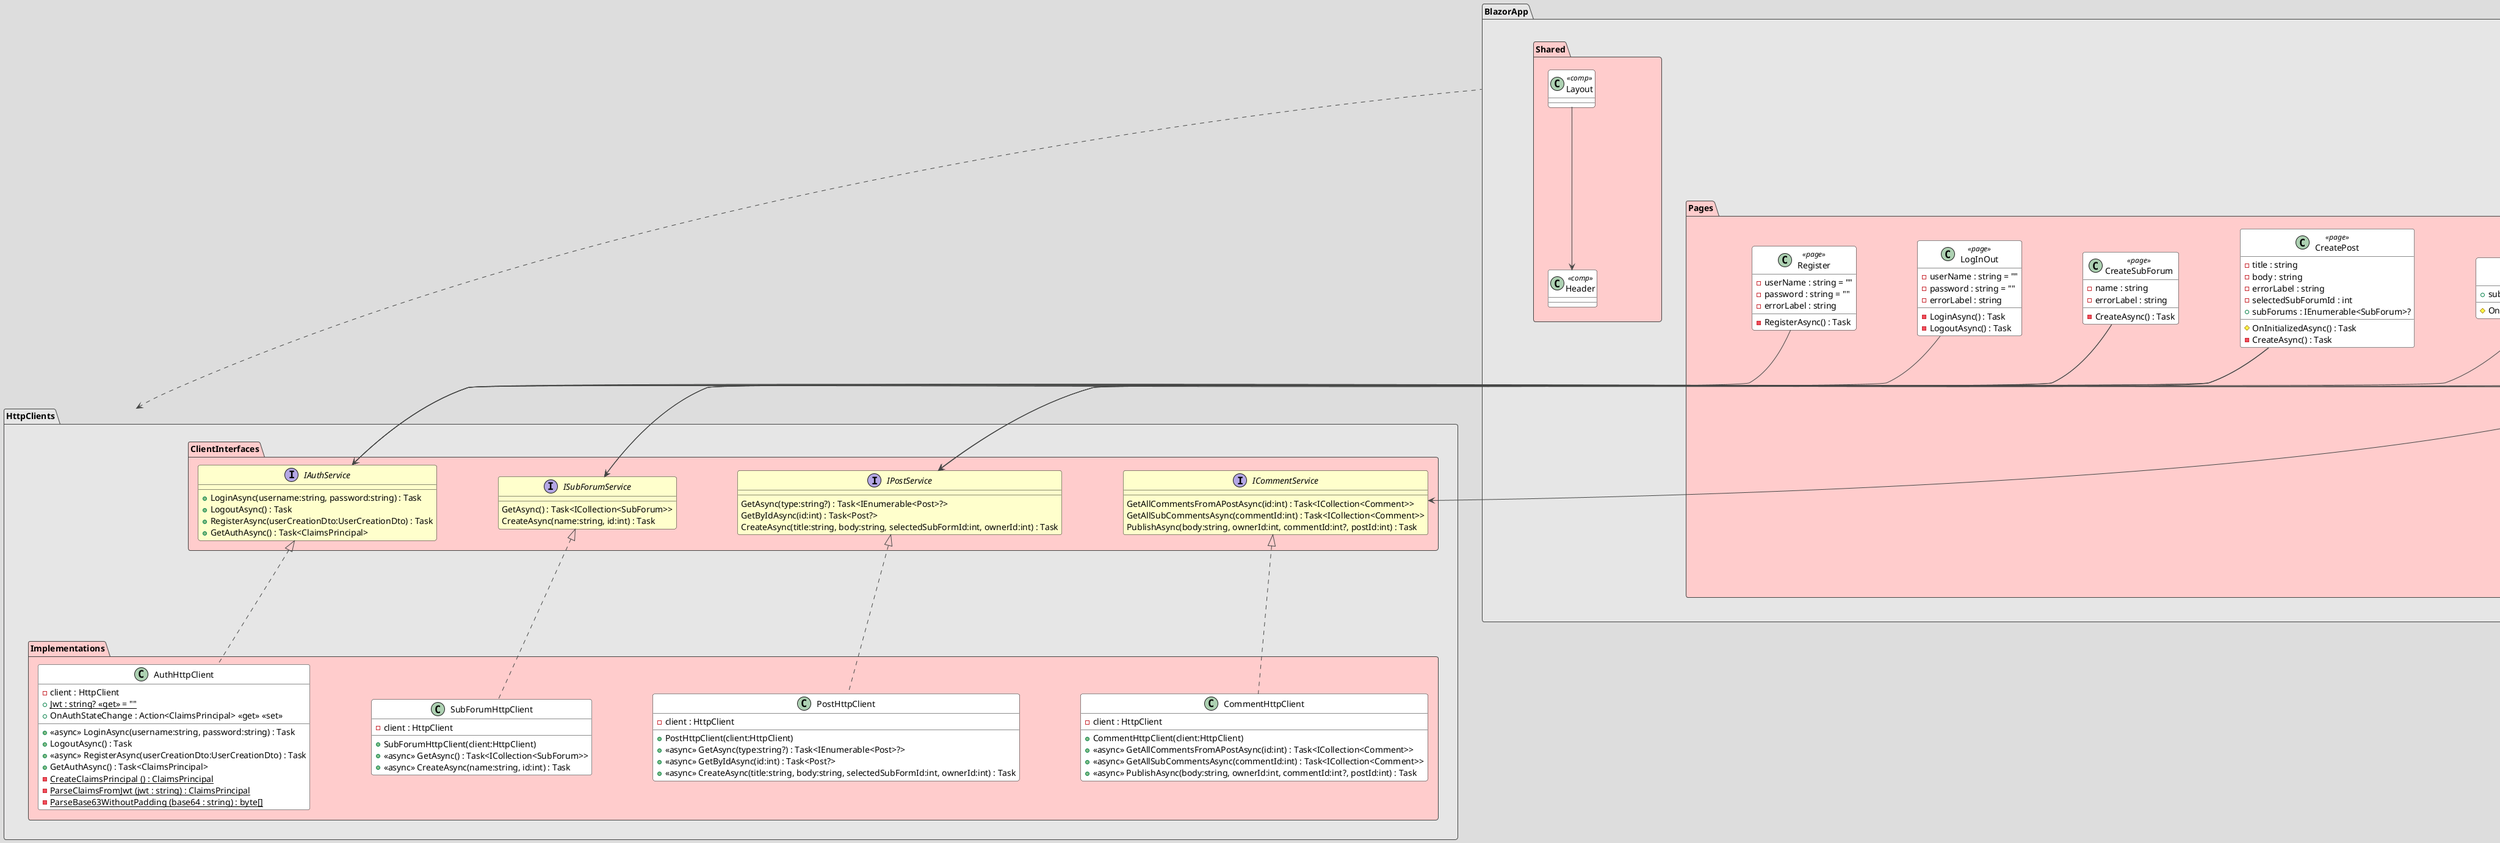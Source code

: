 ﻿@startuml
!theme toy

skinparam ranksep 100
skinparam nodesep 100
skinparam groupInheritance 2
top to bottom direction

package Domain #E6E6E6 {
    package DTOs #FFCCCC {

        class CommentCreationDto #FFFFFF {
            + CommentCreationDto(ownerId:int, postId:int, body:string, commentParentId:int?)
            + OwnerId : int <<get>>
            + PostId : int <<get>>
            + Body : string <<get>>
            + CommentParentId : int? <<get>>
        }
        class CommentUpdateDto #FFFFFF {
            + CommentUpdateDto(ownerId:int?, postId:int?, body:string?, id:int, commentParentId:int?)
            + OwnerId : int? <<get>>
            + PostId : int? <<get>>
            + Body : string? <<get>>
            + Id : int <<get>>
            + CommentParentId : int? <<get>>
        }
        class PostCreationDto #FFFFFF {
            + PostCreationDto(title:string, body:string, belongsToId:int, ownerId:int)
            + Title : string <<get>>
            + Body : string <<get>>
            + BelongsToId : int <<get>>
            + OwnerId : int <<get>>
        }
        class PostUpdateDto #FFFFFF {
            + PostUpdateDto(belongsToId:int?, ownerId:int?, id:int, title:string?, body:string?)
            + BelongsToId : int? <<get>>
            + OwnerId : int? <<get>>
            + Id : int <<get>>
            + Title : string? <<get>>
            + Body : string? <<get>>
        }
        class SubForumCreationDto #FFFFFF {
            + SubForumCreationDto(type:string, creatorId:int)
            + Type : string <<get>> <<set>>
            + CreatorId : int <<get>> <<set>>
        }
        class SubForumUpdateDto #FFFFFF {
            + SubForumUpdateDto(id:int, type:string)
            + Id : int <<get>>
            + Type : string <<get>>
        }
        class UserCreationDto #FFFFFF {
            + UserCreationDto(userName:string, password:string)
            + UserName : string <<get>>
            + Password : string <<get>>
        }
        class UserLoginDto #FFFFFF {
            + Username : string <<get>> <<init>>
            + Password : string <<get>> <<init>>
        }
        class UserUpdateDto #FFFFFF {
            + UserUpdateDto(username:string?, password:string?, id:int)
            + Username : string? <<get>>
            + Password : string? <<get>>
            + Id : int <<get>>
        }
    }
    
    class Comment #FFFFFF {
        + Id : int <<get>> <<set>>
        + PostedOn : int <<get>>
        + Body : string <<get>> <<set>>
        + ParentCommentId : int? <<get>>
        + Comment(writtenBy:User, postedOn:int, body:string, parentCommentId:int?)
    }
    class Post #FFFFFF {
        + Id : int <<get>> <<set>>
        + Title : string <<get>> <<set>>
        + Body : string <<get>> <<set>>
        + Post(owner:User, belongsTo:SubForum, title:string, body:string)
    }
    class SubForum #FFFFFF {
        + Id : int <<get>> <<set>>
        + Type : string <<get>>
        + SubForum(createdBy:User, type:string)
    }
    class User #FFFFFF {
        + Id : int <<get>> <<set>>
        + UserName : string <<get>> <<set>>
        + Password : string <<get>> <<set>>
        + User(userName:string, password:string)
    }
    
    Comment --> "WrittenBy" User
    Post --> "Owner" User
    Post --> "BelongsTo" SubForum
    SubForum --> "CreatedBy" User
}

package Application #E6E6E6 {
    package LogicInterfaces #FFCCCC {
        class CommentLogic #FFFFFF {
            + CommentLogic(commentDao:ICommentDao, userDao:IUserDao, postDao:IPostDao)
            + <<async>> CreateAsync(creationDto:CommentCreationDto) : Task<Comment>
            + <<async>> GetAsync(postId:int?) : Task<IEnumerable<Comment>>
            + <<async>> GetByIdAsync(id:int) : Task<Comment?>
            + <<async>> UpdateAsync(commentUpdateDto:CommentUpdateDto) : Task
            + <<async>> DeleteAsync(id:int) : Task
            + <<async>> GetSubCommentsAsync(id:int) : Task<IEnumerable<Comment>>
        }
        class PostLogic #FFFFFF {
            + PostLogic(postDao:IPostDao, subForumDao:ISubForumDao, userDao:IUserDao)
            + <<async>> CreateAsync(postCreationDto:PostCreationDto) : Task<Post>
            + <<async>> GetAsync(subForm:string?) : Task<IEnumerable<Post>>
            + <<async>> GetByIdAsync(id:int) : Task<Post?>
            + <<async>> UpdateAsync(postUpdateDto:PostUpdateDto) : Task
            + <<async>> DeleteAsync(id:int) : Task
        }
        class SubForumLogic #FFFFFF {
            + SubForumLogic(subForumDao:ISubForumDao, userDao:IUserDao)
            + <<async>> CreateAsync(subForumCreationDto:SubForumCreationDto) : Task<SubForum>
            + <<async>>  
            + <<async>> DeleteAsync(id:int) : Task
            + <<async>> UpdateAsync(subForumUpdateDto:SubForumUpdateDto) : Task
        }
        class UserLogic #FFFFFF {
            + UserLogic(userDao:IUserDao)
            + <<async>> GetAsync() : Task<IEnumerable<User>>
            + <<async>> CreateAsync(userCreationDto:UserCreationDto) : Task<User>
            + <<async>> DeleteAsync(id:int) : Task
            + <<async>> UpdateAsync(updateDto:UserUpdateDto) : Task
            + <<async>> ValidateUser(userLoginDto:UserLoginDto) : Task<User>
        }
    }
    
    package Logic #FFCCCC {
        interface ICommentLogic #FFFFCC {
            CreateAsync(creationDto:CommentCreationDto) : Task<Comment>
            GetAsync(postId:int?) : Task<IEnumerable<Comment>>
            GetByIdAsync(id:int) : Task<Comment?>
            UpdateAsync(commentUpdateDto:CommentUpdateDto) : Task
            DeleteAsync(id:int) : Task
            GetSubCommentsAsync(id:int) : Task<IEnumerable<Comment>>
        }
        interface IPostLogic #FFFFCC {
            CreateAsync(postCreationDto:PostCreationDto) : Task<Post>
            GetAsync(subForm:string?) : Task<IEnumerable<Post>>
            GetByIdAsync(id:int) : Task<Post?>
            UpdateAsync(postUpdateDto:PostUpdateDto) : Task
            DeleteAsync(id:int) : Task
        }
        interface ISubForumLogic #FFFFCC {
            CreateAsync(subForumCreationDto:SubForumCreationDto) : Task<SubForum>
            GetAsync() : Task<IEnumerable<SubForum>>
            DeleteAsync(id:int) : Task
            UpdateAsync(subForumUpdateDto:SubForumUpdateDto) : Task
        }
        interface IUserLogic #FFFFCC {
            GetAsync() : Task<IEnumerable<User>>
            CreateAsync(userCreationDto:UserCreationDto) : Task<User>
            DeleteAsync(id:int) : Task
            UpdateAsync(updateDto:UserUpdateDto) : Task
            ValidateUser(userLoginDto:UserLoginDto) : Task<User>
        }
    }
    
    ICommentLogic <|.. CommentLogic
    IPostLogic <|.. PostLogic
    ISubForumLogic <|.. SubForumLogic
    IUserLogic <|.. UserLogic
}


package DaoInterfaces #FFCCCC {
        interface ICommentDao #FFFFCC {
            CreateAsync(comment:Comment) : Task<Comment>
            GetAsync(postId:int?) : Task<IEnumerable<Comment>>
            GetByIdAsync(id:int) : Task<Comment?>
            UpdateAsync(updated:Comment) : Task
            DeleteAsync(id:int) : Task
            GetSubCommentsAsync(id:int) : Task<IEnumerable<Comment>>
        }
        interface IPostDao #FFFFCC {
            CreateAsync(post:Post) : Task<Post>
            GetAsync(subForm:string?) : Task<IEnumerable<Post>>
            GetByIdAsync(id:int) : Task<Post?>
            DeleteAsync(id:int) : Task
            UpdateAsync(updated:Post) : Task
        }
        interface ISubForumDao #FFFFCC {
            CreateAsync(subForum:SubForum) : Task<SubForum>
            GetAsync() : Task<IEnumerable<SubForum>>
            DeleteAsync(id:int) : Task
            GetByTypeAsync(type:string) : Task<SubForum?>
            GetByIdAsync(belongsToId:int) : Task<SubForum?>
            UpdateAsync(updated:SubForum) : Task
        }
        interface IUserDao #FFFFCC {
            CreateAsync(userCreationDto:UserCreationDto) : Task<User>
            GetAsync() : Task<IEnumerable<User>>
            GetByIdAsync(id:int) : Task<User?>
            DeleteAsync(id:int) : Task
            UpdateAsync(updated:User) : Task
            GetByUsernameAsync(Username:string) : Task<User?>
        }
    }

package FileDataAccess #E6E6E6 {
    package DAOs #FFCCCC {
        class CommentFileDao #FFFFFF {
            + CommentFileDao(context:FileContext)
            + <<async>> CreateAsync(comment:Comment) : Task<Comment>
            + GetAsync(postId:int?) : Task<IEnumerable<Comment>>
            + GetSubCommentsAsync(id:int) : Task<IEnumerable<Comment>>
            + GetByIdAsync(id:int) : Task<Comment?>
            + UpdateAsync(updated:Comment) : Task
            + DeleteAsync(id:int) : Task
        }
        class PostFileDao #FFFFFF {
            + PostFileDao(context:FileContext)
            + CreateAsync(post:Post) : Task<Post>
            + GetAsync(subForm:string?) : Task<IEnumerable<Post>>
            + GetByIdAsync(id:int) : Task<Post?>
            + DeleteAsync(id:int) : Task
            + UpdateAsync(updated:Post) : Task
        }
        class SubForumFileDao #FFFFFF {
            + SubForumFileDao(context:FileContext)
            + CreateAsync(subForum:SubForum) : Task<SubForum>
            + GetAsync() : Task<IEnumerable<SubForum>>
            + DeleteAsync(id:int) : Task
            + GetByTypeAsync(type:string) : Task<SubForum?>
            + GetByIdAsync(id:int) : Task<SubForum?>
            + UpdateAsync(updated:SubForum) : Task
        }
        class UserFileDao #FFFFFF {
            + UserFileDao(context:FileContext)
            + CreateAsync(userCreationDto:UserCreationDto) : Task<User>
            + GetAsync() : Task<IEnumerable<User>>
            + GetByIdAsync(id:int) : Task<User?>
            + DeleteAsync(id:int) : Task
            + UpdateAsync(updated:User) : Task
            + GetByUsernameAsync(Username:string) : Task<User?>
        }
    }
    
    class FileContext #FFFFFF {
        - {static} filePath : string = "data.json"
        + Users : ICollection<User> <<get>>
        + SubForums : ICollection<SubForum> <<get>>
        + Posts : ICollection<Post> <<get>>
        + Comments : ICollection<Comment> <<get>>
        - LoadData() : void
        + SaveChanges() : void
    }
    
    class DataContainer #FFFFFF {
        + Users : ICollection<User> <<get>> <<set>>
        + SubForums : ICollection<SubForum> <<get>> <<set>>
        + Posts : ICollection<User> <<Post>> <<set>>
        + Comments : ICollection<User> <<Comment>> <<set>>
    
    }
    
    PostFileDao --> "+ context" FileContext
    CommentFileDao --> "+ context" FileContext
    SubForumFileDao --> "+ context" FileContext
    UserFileDao --> "+ context" FileContext
    
    FileContext --> "- dataContainer?" DataContainer
    
    IUserDao <|.. UserFileDao
    ICommentDao <|.. CommentFileDao
    IPostDao <|.. PostFileDao
    ISubForumDao <|.. SubForumFileDao
}

package WebAPI #E6E6E6 {
    package Controllers #FFCCCC {
        class AuthController #FFFFFF {
            - config : IConfiguration
            + AuthController(config:IConfiguration, authService:IUserLogic)
            + <<async>> Login(userLoginDto:UserLoginDto) : Task<ActionResult>
        }
        class CommentsController #FFFFFF {
            + CommentsController(commentLogic:ICommentLogic)
            + <<async>> CreateAsync(creationDto:CommentCreationDto) : Task<ActionResult<Comment>>
            + <<async>> GetAsync(postId:int?) : Task<ActionResult<IEnumerable<Comment>>>
            + <<async>> GetSubCommentsAsync(id:int) : Task<ActionResult<IEnumerable<Comment>>>
            + <<async>> GetByIdAsync(id:int) : Task<ActionResult<Comment>>
            + <<async>> UpdateAsync(commentUpdateDto:CommentUpdateDto) : Task<ActionResult>
            + <<async>> DeleteAsync(id:int) : Task<ActionResult>
        }
        class PostsController #FFFFFF {
            + PostsController(postLogic:IPostLogic)
            + <<async>> CreateAsync(postCreationDto:PostCreationDto) : Task<ActionResult<Post>>
            + <<async>> GetAsync(subForm:string?) : Task<ActionResult<IEnumerable<Post>>>
            + <<async>> GetByIdAsync(id:int) : Task<ActionResult<Post?>>
            + <<async>> PatchAsync(postUpdateDto:PostUpdateDto) : Task<ActionResult>
            + <<async>> DeleteAsync(id:int) : Task<ActionResult>
        }
        class SubFormsController #FFFFFF {
            + SubFormsController(subForumLogic:ISubForumLogic)
            + <<async>> CreateAsync(subForumCreationDto:SubForumCreationDto) : Task<ActionResult<SubForum>>
            + <<async>> GetAsync() : Task<ActionResult<IEnumerable<SubForum>>>
            + <<async>> UpdateAsync(subForumUpdateDto:SubForumUpdateDto) : Task<ActionResult>
            + <<async>> DeleteAsync(id:int) : Task<ActionResult>
        }
        class TestController #FFFFFF {
            + GetAsAuthorized() : ActionResult
        }
        class UsersController #FFFFFF {
            + UsersController(userLogic:IUserLogic)
            + <<async>> CreateAsync(userCreationDto:UserCreationDto) : Task<ActionResult<User>>
            + <<async>> GetAsync() : Task<ActionResult<IEnumerable<User>>>
            + <<async>> UpdateAsync(updateDto:UserUpdateDto) : Task<ActionResult>
            + <<async>> DeleteAsync(id:int) : Task<ActionResult>
        }
        
         interface ControllerBase #FFFFCC {}
        
        ControllerBase <|-- UsersController
        ControllerBase <|-- SubFormsController
        ControllerBase <|-- TestController
        ControllerBase <|-- PostsController
        ControllerBase <|-- CommentsController
        ControllerBase <|-- AuthController
        
       
        
        UsersController --> "- userLogic" IUserLogic
        SubFormsController --> "- subForumLogic" ISubForumLogic
        PostsController --> "- postLogic" IPostLogic
        CommentsController --> "- commentLogic" ICommentLogic
        AuthController --> "- authService" IUserLogic
    }
}

package BlazorApp #E6E6E6 {

    package Shared #FFCCCC {
        class Header <<comp>> #FFFFFF {
        
        }
        
        class Layout <<comp>> #FFFFFF {
                
        }
    }
    
    package Pages #FFCCCC {
        package UIComponents #CCFFFF  {
            class PostCard <<comp>> #FFFFFF  {
                + Post : Post { get; set; }
            }
            
            class SingleComment <<comp>> #FFFFFF {
                    + Comment : Comment { get; set; }          
                    public PostId : int { get; set; }  
                    - subComments : ICollection<Comment>
                    - commentInput : bool = false
                    - commentInputText : string = ""
                    
                    - PublishAsync() : void
                    - LoadAsync() : Task
                    # OnInitializedAsync() : Task
            }          
        }
        
        class CreatePost <<page>> #FFFFFF {
           - title : string
           - body : string
           - errorLabel : string
            - selectedSubForumId : int
            + subForums : IEnumerable<SubForum>?
                    
            # OnInitializedAsync() : Task
            - CreateAsync() : Task
        }
        
        class CreateSubForum <<page>> #FFFFFF {
             - name : string
             - errorLabel : string
             
             - CreateAsync() : Task
        }
        
        class Index <<page>> #FFFFFF {
            + subForum : IEnumerable<SubForum>?
            # OnInitializedAsync() : Task
        }
        
        class LogInOut <<page>> #FFFFFF {
            - userName : string = ""
            - password : string = ""
            - errorLabel : string
            
            - LoginAsync() : Task
            - LogoutAsync() : Task
        }
        
        class Register <<page>> #FFFFFF {
             - userName : string = ""
             - password : string = ""
             - errorLabel : string
             
             - RegisterAsync() : Task
        }
        
        class SubForumView <<page>> #FFFFFF {
            + Type : string? { get; set; }
            - posts : IEnumerable<Post>?
            # OnInitializedAsync() : Task
        }
        
        class ViewSinglePost <<page>> #FFFFFF {
            + Id : int { get; set; }
            -  post : Post?
            - comments : ICollection<Comment>
            - commentInputText : string  = ""
            
            - PublishAsync() : Task
            # OnInitializedAsync() : Task
        }
    }
}

package HttpClients #E6E6E6 {

    package ClientInterfaces #FFCCCC {
        interface IAuthService #FFFFCC {
            + LoginAsync(username:string, password:string) : Task
            + LogoutAsync() : Task
            + RegisterAsync(userCreationDto:UserCreationDto) : Task
            + GetAuthAsync() : Task<ClaimsPrincipal>
        }
        
        interface ICommentService #FFFFCC {
            GetAllCommentsFromAPostAsync(id:int) : Task<ICollection<Comment>>
            GetAllSubCommentsAsync(commentId:int) : Task<ICollection<Comment>>
            PublishAsync(body:string, ownerId:int, commentId:int?, postId:int) : Task
        }
        interface IPostService #FFFFCC {
            GetAsync(type:string?) : Task<IEnumerable<Post>?>
            GetByIdAsync(id:int) : Task<Post?>
            CreateAsync(title:string, body:string, selectedSubFormId:int, ownerId:int) : Task
        }
        interface ISubForumService #FFFFCC {
            GetAsync() : Task<ICollection<SubForum>>
            CreateAsync(name:string, id:int) : Task
        }
    }
    
    package Implementations #FFCCCC {
        class AuthHttpClient #FFFFFF {
            - client : HttpClient
            + {static} Jwt : string? <<get>> = ""
            + OnAuthStateChange : Action<ClaimsPrincipal> <<get>> <<set>>
            + <<async>> LoginAsync(username:string, password:string) : Task
            + LogoutAsync() : Task
            + <<async>> RegisterAsync(userCreationDto:UserCreationDto) : Task
            + GetAuthAsync() : Task<ClaimsPrincipal>
            - {static} CreateClaimsPrincipal () : ClaimsPrincipal
            - {static} ParseClaimsFromJwt (jwt : string) : ClaimsPrincipal
            - {static} ParseBase63WithoutPadding (base64 : string) : byte[]
        }
        
        class CommentHttpClient #FFFFFF {
            - client : HttpClient
            + CommentHttpClient(client:HttpClient)
            + <<async>> GetAllCommentsFromAPostAsync(id:int) : Task<ICollection<Comment>>
            + <<async>> GetAllSubCommentsAsync(commentId:int) : Task<ICollection<Comment>>
            + <<async>> PublishAsync(body:string, ownerId:int, commentId:int?, postId:int) : Task
        }
        class PostHttpClient #FFFFFF {
            - client : HttpClient
            + PostHttpClient(client:HttpClient)
            + <<async>> GetAsync(type:string?) : Task<IEnumerable<Post>?>
            + <<async>> GetByIdAsync(id:int) : Task<Post?>
            + <<async>> CreateAsync(title:string, body:string, selectedSubFormId:int, ownerId:int) : Task
        }
        class SubForumHttpClient #FFFFFF {
            - client : HttpClient
            + SubForumHttpClient(client:HttpClient)
            + <<async>> GetAsync() : Task<ICollection<SubForum>>
            + <<async>> CreateAsync(name:string, id:int) : Task
        }
    }

}

ICommentService <|.. CommentHttpClient
IPostService <|.. PostHttpClient
ISubForumService <|.. SubForumHttpClient
IAuthService <|.. AuthHttpClient

BlazorApp .left.> HttpClients

Layout --> Header
CreatePost -down-> IAuthService
CreatePost -down-> ISubForumService
CreatePost -down-> IPostService

CreateSubForum -down-> ISubForumService
CreateSubForum -down-> IAuthService

Index -down-> ISubForumService

LogInOut -down-> IAuthService

Register -down-> IAuthService

SubForumView -down-> IPostService
SubForumView --> PostCard

ViewSinglePost -down-> IPostService
ViewSinglePost -down-> ICommentService
ViewSinglePost -down-> IAuthService
ViewSinglePost -down-> SingleComment

BlazorApp .down.> Domain


Application .up.> Domain
FileDataAccess .down.> Application
WebAPI .down.> Application

Application +-down-> DaoInterfaces

Shared -[hidden]- Pages

@enduml
